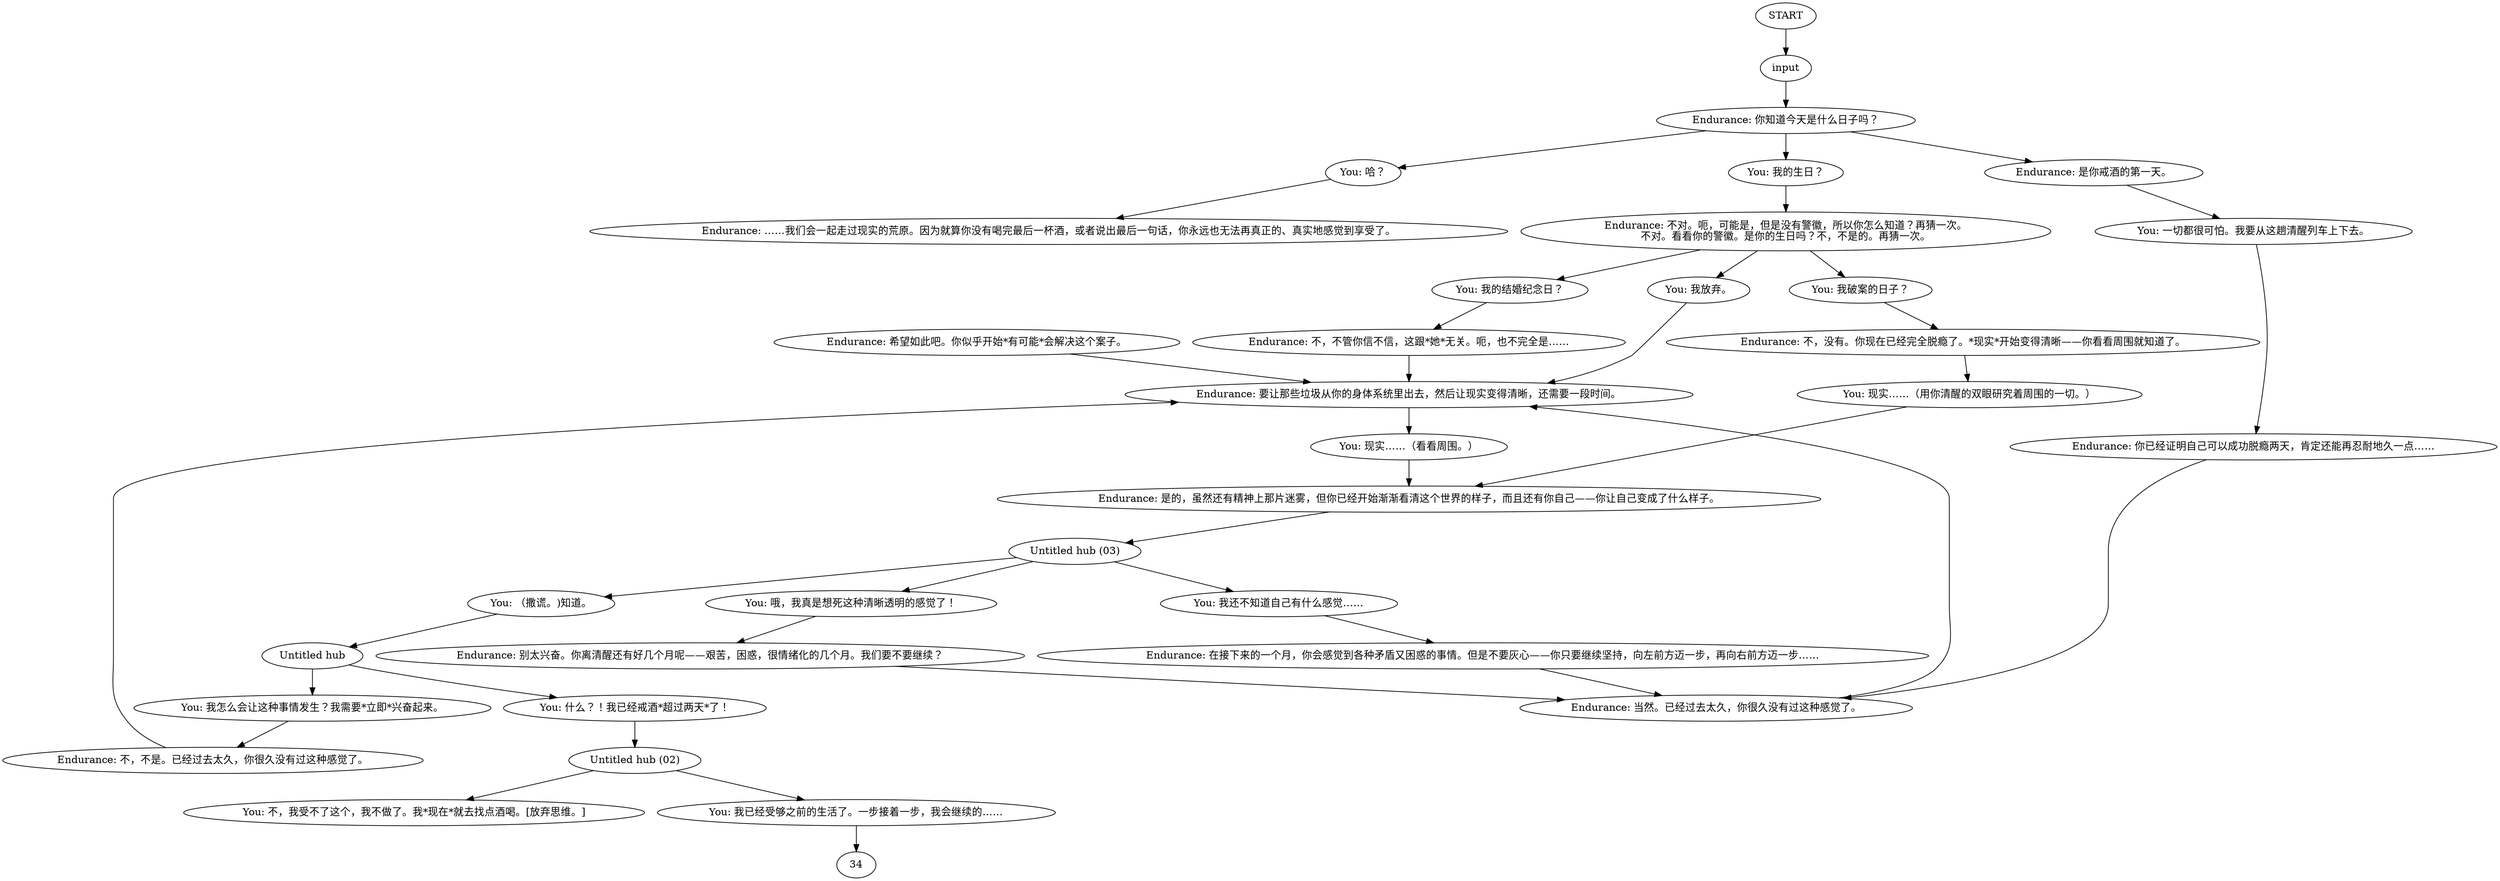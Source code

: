 # THOUGHT / SOBRIETY DAY ONE
# Endurance -- about staying clean. Not an initiation dialogue, but UPON FIXING thought?
# ==================================================
digraph G {
	  0 [label="START"];
	  1 [label="input"];
	  2 [label="You: 我的结婚纪念日？"];
	  3 [label="You: 现实……（看看周围。）"];
	  4 [label="You: 什么？！我已经戒酒*超过两天*了！"];
	  5 [label="You: 我还不知道自己有什么感觉……"];
	  6 [label="You: 我放弃。"];
	  7 [label="Endurance: 是的，虽然还有精神上那片迷雾，但你已经开始渐渐看清这个世界的样子，而且还有你自己——你让自己变成了什么样子。"];
	  8 [label="Endurance: 别太兴奋。你离清醒还有好几个月呢——艰苦，困惑，很情绪化的几个月。我们要不要继续？"];
	  9 [label="You: 哈？"];
	  10 [label="Endurance: 不对。呃，可能是，但是没有警徽，所以你怎么知道？再猜一次。\n不对。看看你的警徽。是你的生日吗？不，不是的。再猜一次。"];
	  11 [label="Endurance: 你已经证明自己可以成功脱瘾两天，肯定还能再忍耐地久一点……"];
	  12 [label="Endurance: 在接下来的一个月，你会感觉到各种矛盾又困惑的事情。但是不要灰心——你只要继续坚持，向左前方迈一步，再向右前方迈一步……"];
	  13 [label="Endurance: 你知道今天是什么日子吗？"];
	  14 [label="You: 我破案的日子？"];
	  15 [label="You: 我怎么会让这种事情发生？我需要*立即*兴奋起来。"];
	  16 [label="You: 现实……（用你清醒的双眼研究着周围的一切。）"];
	  17 [label="Untitled hub (03)"];
	  18 [label="Endurance: 不，不管你信不信，这跟*她*无关。呃，也不完全是……"];
	  19 [label="You: 哦，我真是想死这种清晰透明的感觉了！"];
	  20 [label="You: 不，我受不了这个，我不做了。我*现在*就去找点酒喝。[放弃思维。]"];
	  21 [label="You: 我已经受够之前的生活了。一步接着一步，我会继续的……"];
	  22 [label="Endurance: 希望如此吧。你似乎开始*有可能*会解决这个案子。"];
	  23 [label="Endurance: 不，没有。你现在已经完全脱瘾了。*现实*开始变得清晰——你看看周围就知道了。"];
	  24 [label="Endurance: 不，不是。已经过去太久，你很久没有过这种感觉了。"];
	  25 [label="Untitled hub"];
	  26 [label="You: 一切都很可怕。我要从这趟清醒列车上下去。"];
	  27 [label="You: （撒谎。)知道。"];
	  28 [label="You: 我的生日？"];
	  29 [label="Endurance: 是你戒酒的第一天。"];
	  30 [label="Endurance: 要让那些垃圾从你的身体系统里出去，然后让现实变得清晰，还需要一段时间。"];
	  31 [label="Untitled hub (02)"];
	  32 [label="Endurance: 当然。已经过去太久，你很久没有过这种感觉了。"];
	  33 [label="Endurance: ……我们会一起走过现实的荒原。因为就算你没有喝完最后一杯酒，或者说出最后一句话，你永远也无法再真正的、真实地感觉到享受了。"];
	  0 -> 1
	  1 -> 13
	  2 -> 18
	  3 -> 7
	  4 -> 31
	  5 -> 12
	  6 -> 30
	  7 -> 17
	  8 -> 32
	  9 -> 33
	  10 -> 2
	  10 -> 14
	  10 -> 6
	  11 -> 32
	  12 -> 32
	  13 -> 9
	  13 -> 28
	  13 -> 29
	  14 -> 23
	  15 -> 24
	  16 -> 7
	  17 -> 27
	  17 -> 19
	  17 -> 5
	  18 -> 30
	  19 -> 8
	  21 -> 34
	  22 -> 30
	  23 -> 16
	  24 -> 30
	  25 -> 4
	  25 -> 15
	  26 -> 11
	  27 -> 25
	  28 -> 10
	  29 -> 26
	  30 -> 3
	  31 -> 20
	  31 -> 21
	  32 -> 30
}

